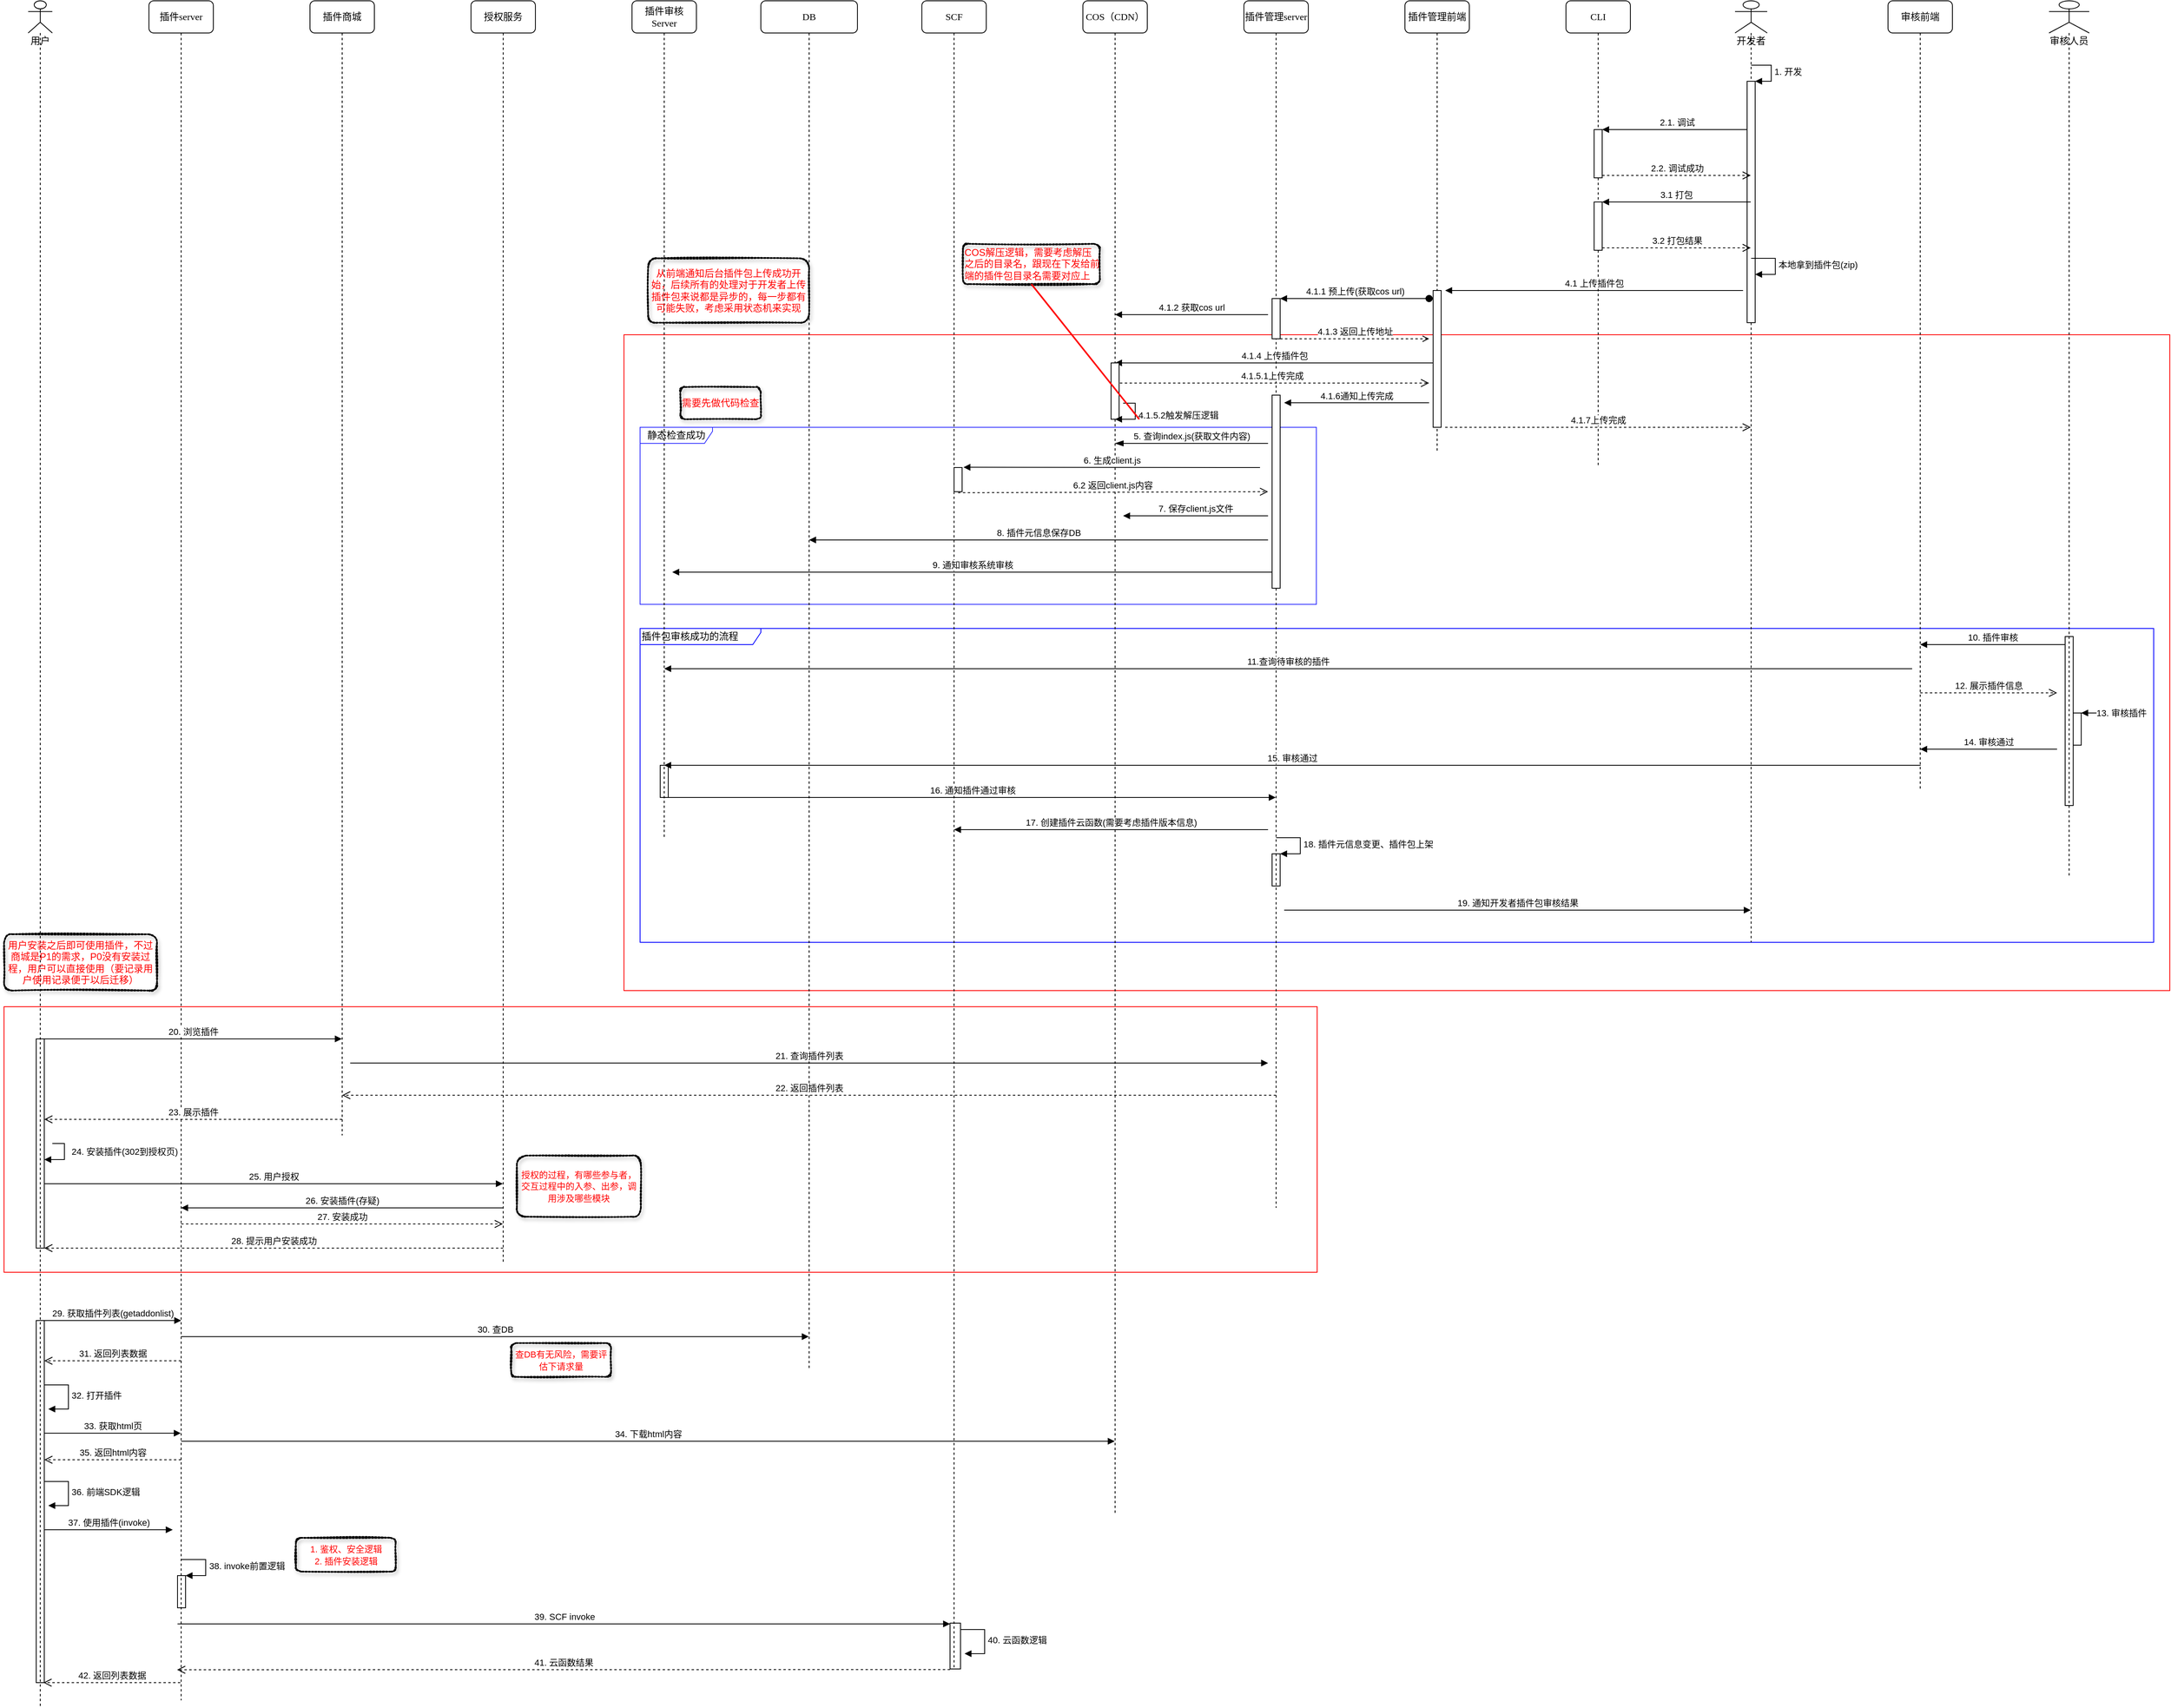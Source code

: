 <mxfile version="14.8.3" type="github" pages="2">
  <diagram name="Page-1" id="13e1069c-82ec-6db2-03f1-153e76fe0fe0">
    <mxGraphModel dx="2929" dy="1129" grid="1" gridSize="10" guides="0" tooltips="1" connect="1" arrows="1" fold="1" page="0" pageScale="1" pageWidth="1100" pageHeight="850" background="none" math="0" shadow="0">
      <root>
        <mxCell id="0" />
        <mxCell id="1" parent="0" />
        <mxCell id="ldka-5FNK_S4JEufgtKj-68" value="" style="rounded=0;whiteSpace=wrap;html=1;fillColor=none;align=left;strokeColor=#FF0000;" vertex="1" parent="1">
          <mxGeometry x="-500" y="1330" width="1631" height="330" as="geometry" />
        </mxCell>
        <mxCell id="ldka-5FNK_S4JEufgtKj-46" value="" style="rounded=0;whiteSpace=wrap;html=1;fillColor=none;align=left;strokeColor=#FF0000;" vertex="1" parent="1">
          <mxGeometry x="270" y="495" width="1920" height="815" as="geometry" />
        </mxCell>
        <mxCell id="ldka-5FNK_S4JEufgtKj-45" value="插件包审核成功的流程" style="shape=umlFrame;whiteSpace=wrap;html=1;fillColor=none;align=left;width=150;height=20;strokeColor=#0000FF;" vertex="1" parent="1">
          <mxGeometry x="290" y="860" width="1880" height="390" as="geometry" />
        </mxCell>
        <mxCell id="ldka-5FNK_S4JEufgtKj-20" value="静态检查成功" style="shape=umlFrame;whiteSpace=wrap;html=1;width=90;height=20;strokeColor=#3333FF;" vertex="1" parent="1">
          <mxGeometry x="290" y="610" width="840" height="220" as="geometry" />
        </mxCell>
        <mxCell id="7baba1c4bc27f4b0-2" value="插件server" style="shape=umlLifeline;perimeter=lifelinePerimeter;whiteSpace=wrap;html=1;container=1;collapsible=0;recursiveResize=0;outlineConnect=0;rounded=1;shadow=0;comic=0;labelBackgroundColor=none;strokeWidth=1;fontFamily=Verdana;fontSize=12;align=center;" parent="1" vertex="1">
          <mxGeometry x="-320" y="80" width="80" height="2112" as="geometry" />
        </mxCell>
        <mxCell id="7baba1c4bc27f4b0-3" value="SCF" style="shape=umlLifeline;perimeter=lifelinePerimeter;whiteSpace=wrap;html=1;container=1;collapsible=0;recursiveResize=0;outlineConnect=0;rounded=1;shadow=0;comic=0;labelBackgroundColor=none;strokeWidth=1;fontFamily=Verdana;fontSize=12;align=center;" parent="1" vertex="1">
          <mxGeometry x="640" y="80" width="80" height="2074" as="geometry" />
        </mxCell>
        <mxCell id="7baba1c4bc27f4b0-4" value="COS（CDN）" style="shape=umlLifeline;perimeter=lifelinePerimeter;whiteSpace=wrap;html=1;container=1;collapsible=0;recursiveResize=0;outlineConnect=0;rounded=1;shadow=0;comic=0;labelBackgroundColor=none;strokeWidth=1;fontFamily=Verdana;fontSize=12;align=center;" parent="1" vertex="1">
          <mxGeometry x="840" y="80" width="80" height="1880" as="geometry" />
        </mxCell>
        <mxCell id="7baba1c4bc27f4b0-5" value="插件审核Server" style="shape=umlLifeline;perimeter=lifelinePerimeter;whiteSpace=wrap;html=1;container=1;collapsible=0;recursiveResize=0;outlineConnect=0;rounded=1;shadow=0;comic=0;labelBackgroundColor=none;strokeWidth=1;fontFamily=Verdana;fontSize=12;align=center;" parent="1" vertex="1">
          <mxGeometry x="280" y="80" width="80" height="1040" as="geometry" />
        </mxCell>
        <mxCell id="7baba1c4bc27f4b0-6" value="插件管理server" style="shape=umlLifeline;perimeter=lifelinePerimeter;whiteSpace=wrap;html=1;container=1;collapsible=0;recursiveResize=0;outlineConnect=0;rounded=1;shadow=0;comic=0;labelBackgroundColor=none;strokeWidth=1;fontFamily=Verdana;fontSize=12;align=center;" parent="1" vertex="1">
          <mxGeometry x="1040" y="80" width="80" height="1500" as="geometry" />
        </mxCell>
        <mxCell id="ldka-5FNK_S4JEufgtKj-40" value="17. 创建插件云函数(需要考虑插件版本信息)" style="html=1;verticalAlign=bottom;endArrow=block;strokeColor=#000000;strokeWidth=1;" edge="1" parent="7baba1c4bc27f4b0-6" target="7baba1c4bc27f4b0-3">
          <mxGeometry width="80" relative="1" as="geometry">
            <mxPoint x="30" y="1030" as="sourcePoint" />
            <mxPoint x="110" y="1030" as="targetPoint" />
          </mxGeometry>
        </mxCell>
        <mxCell id="ldka-5FNK_S4JEufgtKj-42" value="" style="html=1;points=[];perimeter=orthogonalPerimeter;strokeColor=#000000;fillColor=none;align=left;" vertex="1" parent="7baba1c4bc27f4b0-6">
          <mxGeometry x="35" y="1060" width="10" height="40" as="geometry" />
        </mxCell>
        <mxCell id="ldka-5FNK_S4JEufgtKj-43" value="18. 插件元信息变更、插件包上架" style="edgeStyle=orthogonalEdgeStyle;html=1;align=left;spacingLeft=2;endArrow=block;rounded=0;entryX=1;entryY=0;strokeColor=#000000;strokeWidth=1;" edge="1" target="ldka-5FNK_S4JEufgtKj-42" parent="7baba1c4bc27f4b0-6">
          <mxGeometry relative="1" as="geometry">
            <mxPoint x="40" y="1040" as="sourcePoint" />
            <Array as="points">
              <mxPoint x="70" y="1040" />
            </Array>
          </mxGeometry>
        </mxCell>
        <mxCell id="HN2Nw33tpEwXZnYEOGIW-1" value="CLI" style="shape=umlLifeline;perimeter=lifelinePerimeter;whiteSpace=wrap;html=1;container=1;collapsible=0;recursiveResize=0;outlineConnect=0;rounded=1;shadow=0;comic=0;labelBackgroundColor=none;strokeWidth=1;fontFamily=Verdana;fontSize=12;align=center;" vertex="1" parent="1">
          <mxGeometry x="1440" y="80" width="80" height="580" as="geometry" />
        </mxCell>
        <mxCell id="HN2Nw33tpEwXZnYEOGIW-15" value="" style="html=1;points=[];perimeter=orthogonalPerimeter;" vertex="1" parent="HN2Nw33tpEwXZnYEOGIW-1">
          <mxGeometry x="35" y="160" width="10" height="60" as="geometry" />
        </mxCell>
        <mxCell id="HN2Nw33tpEwXZnYEOGIW-16" value="2.1. 调试" style="html=1;verticalAlign=bottom;endArrow=block;entryX=1;entryY=0;" edge="1" target="HN2Nw33tpEwXZnYEOGIW-15" parent="HN2Nw33tpEwXZnYEOGIW-1">
          <mxGeometry relative="1" as="geometry">
            <mxPoint x="230" y="160" as="sourcePoint" />
          </mxGeometry>
        </mxCell>
        <mxCell id="HN2Nw33tpEwXZnYEOGIW-19" value="" style="html=1;points=[];perimeter=orthogonalPerimeter;" vertex="1" parent="HN2Nw33tpEwXZnYEOGIW-1">
          <mxGeometry x="35" y="250" width="10" height="60" as="geometry" />
        </mxCell>
        <mxCell id="HN2Nw33tpEwXZnYEOGIW-4" value="用户" style="shape=umlLifeline;participant=umlActor;perimeter=lifelinePerimeter;whiteSpace=wrap;html=1;container=1;collapsible=0;recursiveResize=0;verticalAlign=top;spacingTop=36;outlineConnect=0;" vertex="1" parent="1">
          <mxGeometry x="-470" y="80" width="30" height="2120" as="geometry" />
        </mxCell>
        <mxCell id="ldka-5FNK_S4JEufgtKj-74" value="" style="html=1;points=[];perimeter=orthogonalPerimeter;strokeColor=#000000;fillColor=none;align=left;" vertex="1" parent="HN2Nw33tpEwXZnYEOGIW-4">
          <mxGeometry x="10" y="1640" width="10" height="450" as="geometry" />
        </mxCell>
        <mxCell id="HN2Nw33tpEwXZnYEOGIW-5" value="开发者" style="shape=umlLifeline;participant=umlActor;perimeter=lifelinePerimeter;whiteSpace=wrap;html=1;container=1;collapsible=0;recursiveResize=0;verticalAlign=top;spacingTop=36;outlineConnect=0;" vertex="1" parent="1">
          <mxGeometry x="1650" y="80" width="40" height="1170" as="geometry" />
        </mxCell>
        <mxCell id="HN2Nw33tpEwXZnYEOGIW-7" value="" style="html=1;points=[];perimeter=orthogonalPerimeter;" vertex="1" parent="HN2Nw33tpEwXZnYEOGIW-5">
          <mxGeometry x="15" y="100" width="10" height="300" as="geometry" />
        </mxCell>
        <mxCell id="HN2Nw33tpEwXZnYEOGIW-8" value="1. 开发" style="edgeStyle=orthogonalEdgeStyle;html=1;align=left;spacingLeft=2;endArrow=block;rounded=0;entryX=1;entryY=0;" edge="1" target="HN2Nw33tpEwXZnYEOGIW-7" parent="HN2Nw33tpEwXZnYEOGIW-5">
          <mxGeometry relative="1" as="geometry">
            <mxPoint x="20" y="80" as="sourcePoint" />
            <Array as="points">
              <mxPoint x="45" y="80" />
            </Array>
          </mxGeometry>
        </mxCell>
        <mxCell id="HN2Nw33tpEwXZnYEOGIW-17" value="2.2. 调试成功" style="html=1;verticalAlign=bottom;endArrow=open;dashed=1;endSize=8;exitX=1;exitY=0.95;" edge="1" source="HN2Nw33tpEwXZnYEOGIW-15" parent="1" target="HN2Nw33tpEwXZnYEOGIW-5">
          <mxGeometry relative="1" as="geometry">
            <mxPoint x="1545" y="297" as="targetPoint" />
          </mxGeometry>
        </mxCell>
        <mxCell id="HN2Nw33tpEwXZnYEOGIW-20" value="3.1 打包" style="html=1;verticalAlign=bottom;endArrow=block;entryX=1;entryY=0;" edge="1" target="HN2Nw33tpEwXZnYEOGIW-19" parent="1" source="HN2Nw33tpEwXZnYEOGIW-5">
          <mxGeometry relative="1" as="geometry">
            <mxPoint x="1545" y="330" as="sourcePoint" />
          </mxGeometry>
        </mxCell>
        <mxCell id="HN2Nw33tpEwXZnYEOGIW-21" value="3.2 打包结果" style="html=1;verticalAlign=bottom;endArrow=open;dashed=1;endSize=8;exitX=1;exitY=0.95;" edge="1" source="HN2Nw33tpEwXZnYEOGIW-19" parent="1" target="HN2Nw33tpEwXZnYEOGIW-5">
          <mxGeometry relative="1" as="geometry">
            <mxPoint x="1545" y="387" as="targetPoint" />
          </mxGeometry>
        </mxCell>
        <mxCell id="HN2Nw33tpEwXZnYEOGIW-28" value="插件管理前端" style="shape=umlLifeline;perimeter=lifelinePerimeter;whiteSpace=wrap;html=1;container=1;collapsible=0;recursiveResize=0;outlineConnect=0;rounded=1;shadow=0;comic=0;labelBackgroundColor=none;strokeWidth=1;fontFamily=Verdana;fontSize=12;align=center;" vertex="1" parent="1">
          <mxGeometry x="1240" y="80" width="80" height="560" as="geometry" />
        </mxCell>
        <mxCell id="HN2Nw33tpEwXZnYEOGIW-35" value="" style="html=1;points=[];perimeter=orthogonalPerimeter;" vertex="1" parent="1">
          <mxGeometry x="1275" y="440" width="10" height="170" as="geometry" />
        </mxCell>
        <mxCell id="HN2Nw33tpEwXZnYEOGIW-37" value="本地拿到插件包(zip)" style="edgeStyle=orthogonalEdgeStyle;html=1;align=left;spacingLeft=2;endArrow=block;rounded=0;entryX=1;entryY=0;" edge="1" parent="1">
          <mxGeometry relative="1" as="geometry">
            <mxPoint x="1670" y="400" as="sourcePoint" />
            <Array as="points">
              <mxPoint x="1700" y="400" />
            </Array>
            <mxPoint x="1675" y="420" as="targetPoint" />
          </mxGeometry>
        </mxCell>
        <mxCell id="HN2Nw33tpEwXZnYEOGIW-38" value="4.1 上传插件包" style="html=1;verticalAlign=bottom;endArrow=block;" edge="1" parent="1">
          <mxGeometry width="80" relative="1" as="geometry">
            <mxPoint x="1660" y="440" as="sourcePoint" />
            <mxPoint x="1290" y="440" as="targetPoint" />
          </mxGeometry>
        </mxCell>
        <mxCell id="HN2Nw33tpEwXZnYEOGIW-39" value="" style="html=1;points=[];perimeter=orthogonalPerimeter;" vertex="1" parent="1">
          <mxGeometry x="1075" y="450" width="10" height="50" as="geometry" />
        </mxCell>
        <mxCell id="HN2Nw33tpEwXZnYEOGIW-40" value="4.1.1 预上传(获取cos url)" style="html=1;verticalAlign=bottom;startArrow=oval;endArrow=block;startSize=8;" edge="1" target="HN2Nw33tpEwXZnYEOGIW-39" parent="1">
          <mxGeometry relative="1" as="geometry">
            <mxPoint x="1270" y="450" as="sourcePoint" />
            <Array as="points">
              <mxPoint x="1150" y="450" />
            </Array>
          </mxGeometry>
        </mxCell>
        <mxCell id="HN2Nw33tpEwXZnYEOGIW-41" value="4.1.2 获取cos url" style="html=1;verticalAlign=bottom;endArrow=block;" edge="1" parent="1" target="7baba1c4bc27f4b0-4">
          <mxGeometry width="80" relative="1" as="geometry">
            <mxPoint x="1070" y="470" as="sourcePoint" />
            <mxPoint x="1100" y="460" as="targetPoint" />
            <Array as="points">
              <mxPoint x="1020" y="470" />
            </Array>
          </mxGeometry>
        </mxCell>
        <mxCell id="HN2Nw33tpEwXZnYEOGIW-42" value="4.1.3 返回上传地址" style="html=1;verticalAlign=bottom;endArrow=open;dashed=1;endFill=0;" edge="1" parent="1">
          <mxGeometry width="80" relative="1" as="geometry">
            <mxPoint x="1085" y="500" as="sourcePoint" />
            <mxPoint x="1270" y="500" as="targetPoint" />
          </mxGeometry>
        </mxCell>
        <mxCell id="HN2Nw33tpEwXZnYEOGIW-43" value="4.1.4 上传插件包" style="html=1;verticalAlign=bottom;endArrow=block;" edge="1" parent="1" target="7baba1c4bc27f4b0-4">
          <mxGeometry width="80" relative="1" as="geometry">
            <mxPoint x="1275" y="530" as="sourcePoint" />
            <mxPoint x="1355" y="530" as="targetPoint" />
          </mxGeometry>
        </mxCell>
        <mxCell id="ldka-5FNK_S4JEufgtKj-3" value="4.1.5.1上传完成" style="html=1;verticalAlign=bottom;endArrow=open;dashed=1;endSize=8;strokeColor=#000000;strokeWidth=1;" edge="1" parent="1" source="7baba1c4bc27f4b0-4">
          <mxGeometry relative="1" as="geometry">
            <mxPoint x="890" y="550" as="sourcePoint" />
            <mxPoint x="1270" y="555" as="targetPoint" />
          </mxGeometry>
        </mxCell>
        <mxCell id="ldka-5FNK_S4JEufgtKj-4" value="" style="html=1;points=[];perimeter=orthogonalPerimeter;" vertex="1" parent="1">
          <mxGeometry x="1075" y="570" width="10" height="240" as="geometry" />
        </mxCell>
        <mxCell id="ldka-5FNK_S4JEufgtKj-6" value="" style="html=1;points=[];perimeter=orthogonalPerimeter;" vertex="1" parent="1">
          <mxGeometry x="875" y="530" width="10" height="70" as="geometry" />
        </mxCell>
        <mxCell id="ldka-5FNK_S4JEufgtKj-7" value="4.1.6通知上传完成" style="html=1;verticalAlign=bottom;endArrow=block;strokeColor=#000000;strokeWidth=1;" edge="1" parent="1">
          <mxGeometry width="80" relative="1" as="geometry">
            <mxPoint x="1270" y="579.5" as="sourcePoint" />
            <mxPoint x="1090" y="579.5" as="targetPoint" />
          </mxGeometry>
        </mxCell>
        <mxCell id="ldka-5FNK_S4JEufgtKj-8" value="4.1.7上传完成" style="html=1;verticalAlign=bottom;endArrow=open;dashed=1;endSize=8;strokeColor=#000000;strokeWidth=1;" edge="1" parent="1" target="HN2Nw33tpEwXZnYEOGIW-5">
          <mxGeometry relative="1" as="geometry">
            <mxPoint x="1290" y="610" as="sourcePoint" />
            <mxPoint x="1195" y="610" as="targetPoint" />
          </mxGeometry>
        </mxCell>
        <mxCell id="ldka-5FNK_S4JEufgtKj-11" value="4.1.5.2触发解压逻辑" style="edgeStyle=orthogonalEdgeStyle;html=1;align=left;spacingLeft=2;endArrow=block;rounded=0;entryX=1;entryY=0;strokeColor=#000000;strokeWidth=1;" edge="1" parent="1">
          <mxGeometry relative="1" as="geometry">
            <mxPoint x="890" y="580" as="sourcePoint" />
            <Array as="points">
              <mxPoint x="905" y="580" />
            </Array>
            <mxPoint x="880" y="600" as="targetPoint" />
          </mxGeometry>
        </mxCell>
        <mxCell id="ldka-5FNK_S4JEufgtKj-12" value="5. 查询index.js(获取文件内容)" style="html=1;verticalAlign=bottom;endArrow=blockThin;endSize=8;strokeColor=#000000;strokeWidth=1;endFill=1;" edge="1" parent="1" target="7baba1c4bc27f4b0-4">
          <mxGeometry relative="1" as="geometry">
            <mxPoint x="1070" y="630" as="sourcePoint" />
            <mxPoint x="890" y="630" as="targetPoint" />
          </mxGeometry>
        </mxCell>
        <mxCell id="ldka-5FNK_S4JEufgtKj-13" value="6. 生成client.js" style="html=1;verticalAlign=bottom;endArrow=block;strokeColor=#000000;strokeWidth=1;entryX=1.167;entryY=-0.011;entryDx=0;entryDy=0;entryPerimeter=0;" edge="1" parent="1" target="ldka-5FNK_S4JEufgtKj-15">
          <mxGeometry width="80" relative="1" as="geometry">
            <mxPoint x="1060" y="660" as="sourcePoint" />
            <mxPoint x="690" y="660" as="targetPoint" />
          </mxGeometry>
        </mxCell>
        <mxCell id="ldka-5FNK_S4JEufgtKj-14" value="6.2 返回client.js内容" style="html=1;verticalAlign=bottom;endArrow=open;dashed=1;endSize=8;strokeColor=#000000;strokeWidth=1;exitX=0.5;exitY=1.044;exitDx=0;exitDy=0;exitPerimeter=0;" edge="1" parent="1" source="ldka-5FNK_S4JEufgtKj-15">
          <mxGeometry relative="1" as="geometry">
            <mxPoint x="690" y="690" as="sourcePoint" />
            <mxPoint x="1070" y="690" as="targetPoint" />
          </mxGeometry>
        </mxCell>
        <mxCell id="ldka-5FNK_S4JEufgtKj-15" value="" style="html=1;points=[];perimeter=orthogonalPerimeter;" vertex="1" parent="1">
          <mxGeometry x="680" y="660" width="10" height="30" as="geometry" />
        </mxCell>
        <mxCell id="ldka-5FNK_S4JEufgtKj-16" value="7. 保存client.js文件" style="html=1;verticalAlign=bottom;endArrow=block;strokeColor=#000000;strokeWidth=1;" edge="1" parent="1">
          <mxGeometry width="80" relative="1" as="geometry">
            <mxPoint x="1070" y="720" as="sourcePoint" />
            <mxPoint x="890" y="720" as="targetPoint" />
          </mxGeometry>
        </mxCell>
        <mxCell id="ldka-5FNK_S4JEufgtKj-17" value="8. 插件元信息保存DB" style="html=1;verticalAlign=bottom;endArrow=block;strokeColor=#000000;strokeWidth=1;" edge="1" parent="1" target="ldka-5FNK_S4JEufgtKj-18">
          <mxGeometry width="80" relative="1" as="geometry">
            <mxPoint x="1070" y="750" as="sourcePoint" />
            <mxPoint x="1140" y="750" as="targetPoint" />
          </mxGeometry>
        </mxCell>
        <mxCell id="ldka-5FNK_S4JEufgtKj-18" value="DB" style="shape=umlLifeline;perimeter=lifelinePerimeter;whiteSpace=wrap;html=1;container=1;collapsible=0;recursiveResize=0;outlineConnect=0;rounded=1;shadow=0;comic=0;labelBackgroundColor=none;strokeWidth=1;fontFamily=Verdana;fontSize=12;align=center;" vertex="1" parent="1">
          <mxGeometry x="440" y="80" width="120" height="1700" as="geometry" />
        </mxCell>
        <mxCell id="ldka-5FNK_S4JEufgtKj-19" value="9. 通知审核系统审核" style="html=1;verticalAlign=bottom;endArrow=block;strokeColor=#000000;strokeWidth=1;" edge="1" parent="1">
          <mxGeometry width="80" relative="1" as="geometry">
            <mxPoint x="1075" y="790.0" as="sourcePoint" />
            <mxPoint x="330" y="790" as="targetPoint" />
          </mxGeometry>
        </mxCell>
        <mxCell id="ldka-5FNK_S4JEufgtKj-22" value="&lt;font color=&quot;#ff0000&quot;&gt;需要先做代码检查&lt;/font&gt;" style="text;html=1;fillColor=none;align=center;verticalAlign=middle;whiteSpace=wrap;rounded=1;strokeColor=#000000;strokeWidth=2;dashed=1;dashPattern=1 1;shadow=1;sketch=1;" vertex="1" parent="1">
          <mxGeometry x="340" y="560" width="100" height="40" as="geometry" />
        </mxCell>
        <mxCell id="ldka-5FNK_S4JEufgtKj-23" value="&lt;font color=&quot;#ff0000&quot;&gt;COS解压逻辑，需要考虑解压之后的目录名，跟现在下发给前端的插件包目录名需要对应上&lt;/font&gt;" style="text;html=1;align=left;verticalAlign=middle;whiteSpace=wrap;rounded=1;strokeColor=#000000;dashed=1;dashPattern=1 1;strokeWidth=2;shadow=1;sketch=1;" vertex="1" parent="1">
          <mxGeometry x="691" y="382" width="170" height="50" as="geometry" />
        </mxCell>
        <mxCell id="ldka-5FNK_S4JEufgtKj-24" value="" style="endArrow=none;html=1;strokeWidth=2;exitX=0.5;exitY=1;exitDx=0;exitDy=0;strokeColor=#FF0000;" edge="1" parent="1" source="ldka-5FNK_S4JEufgtKj-23">
          <mxGeometry width="50" height="50" relative="1" as="geometry">
            <mxPoint x="840" y="640" as="sourcePoint" />
            <mxPoint x="910" y="600" as="targetPoint" />
          </mxGeometry>
        </mxCell>
        <mxCell id="ldka-5FNK_S4JEufgtKj-25" value="审核人员" style="shape=umlLifeline;participant=umlActor;perimeter=lifelinePerimeter;whiteSpace=wrap;html=1;container=1;collapsible=0;recursiveResize=0;verticalAlign=top;spacingTop=36;outlineConnect=0;" vertex="1" parent="1">
          <mxGeometry x="2040" y="80" width="50" height="1090" as="geometry" />
        </mxCell>
        <mxCell id="ldka-5FNK_S4JEufgtKj-28" value="审核前端" style="shape=umlLifeline;perimeter=lifelinePerimeter;whiteSpace=wrap;html=1;container=1;collapsible=0;recursiveResize=0;outlineConnect=0;rounded=1;shadow=0;comic=0;labelBackgroundColor=none;strokeWidth=1;fontFamily=Verdana;fontSize=12;align=center;" vertex="1" parent="1">
          <mxGeometry x="1840" y="80" width="80" height="980" as="geometry" />
        </mxCell>
        <mxCell id="ldka-5FNK_S4JEufgtKj-29" value="" style="html=1;points=[];perimeter=orthogonalPerimeter;strokeColor=#000000;fillColor=none;align=left;" vertex="1" parent="1">
          <mxGeometry x="2060" y="870" width="10" height="210" as="geometry" />
        </mxCell>
        <mxCell id="ldka-5FNK_S4JEufgtKj-30" value="10. 插件审核" style="html=1;verticalAlign=bottom;endArrow=block;strokeColor=#000000;strokeWidth=1;" edge="1" parent="1" target="ldka-5FNK_S4JEufgtKj-28">
          <mxGeometry width="80" relative="1" as="geometry">
            <mxPoint x="2060" y="880" as="sourcePoint" />
            <mxPoint x="2140" y="880" as="targetPoint" />
          </mxGeometry>
        </mxCell>
        <mxCell id="ldka-5FNK_S4JEufgtKj-31" value="11.查询待审核的插件" style="html=1;verticalAlign=bottom;endArrow=block;strokeColor=#000000;strokeWidth=1;" edge="1" parent="1" target="7baba1c4bc27f4b0-5">
          <mxGeometry width="80" relative="1" as="geometry">
            <mxPoint x="1870" y="910" as="sourcePoint" />
            <mxPoint x="1950" y="910" as="targetPoint" />
          </mxGeometry>
        </mxCell>
        <mxCell id="ldka-5FNK_S4JEufgtKj-32" value="12. 展示插件信息" style="html=1;verticalAlign=bottom;endArrow=open;dashed=1;endSize=8;strokeColor=#000000;strokeWidth=1;" edge="1" parent="1">
          <mxGeometry relative="1" as="geometry">
            <mxPoint x="1880" y="940" as="sourcePoint" />
            <mxPoint x="2050" y="940" as="targetPoint" />
          </mxGeometry>
        </mxCell>
        <mxCell id="ldka-5FNK_S4JEufgtKj-34" value="13. 审核插件" style="edgeStyle=orthogonalEdgeStyle;html=1;align=left;spacingLeft=2;endArrow=block;rounded=0;entryX=1;entryY=0;strokeColor=#000000;strokeWidth=1;" edge="1" target="ldka-5FNK_S4JEufgtKj-41" parent="1">
          <mxGeometry relative="1" as="geometry">
            <mxPoint x="2070" y="965" as="sourcePoint" />
            <Array as="points">
              <mxPoint x="2100" y="965" />
            </Array>
            <mxPoint x="2075" y="985" as="targetPoint" />
          </mxGeometry>
        </mxCell>
        <mxCell id="ldka-5FNK_S4JEufgtKj-35" value="14. 审核通过" style="html=1;verticalAlign=bottom;endArrow=block;strokeColor=#000000;strokeWidth=1;" edge="1" parent="1" target="ldka-5FNK_S4JEufgtKj-28">
          <mxGeometry width="80" relative="1" as="geometry">
            <mxPoint x="2050" y="1010" as="sourcePoint" />
            <mxPoint x="2130" y="1010" as="targetPoint" />
          </mxGeometry>
        </mxCell>
        <mxCell id="ldka-5FNK_S4JEufgtKj-37" value="15. 审核通过" style="html=1;verticalAlign=bottom;endArrow=block;strokeColor=#000000;strokeWidth=1;" edge="1" parent="1" target="7baba1c4bc27f4b0-5">
          <mxGeometry width="80" relative="1" as="geometry">
            <mxPoint x="1880.5" y="1030" as="sourcePoint" />
            <mxPoint x="1710" y="1030" as="targetPoint" />
          </mxGeometry>
        </mxCell>
        <mxCell id="ldka-5FNK_S4JEufgtKj-38" value="" style="html=1;points=[];perimeter=orthogonalPerimeter;strokeColor=#000000;fillColor=none;align=left;" vertex="1" parent="1">
          <mxGeometry x="315" y="1030" width="10" height="40" as="geometry" />
        </mxCell>
        <mxCell id="ldka-5FNK_S4JEufgtKj-39" value="16. 通知插件通过审核" style="html=1;verticalAlign=bottom;endArrow=block;strokeColor=#000000;strokeWidth=1;" edge="1" parent="1" target="7baba1c4bc27f4b0-6">
          <mxGeometry width="80" relative="1" as="geometry">
            <mxPoint x="325" y="1070" as="sourcePoint" />
            <mxPoint x="405" y="1070" as="targetPoint" />
          </mxGeometry>
        </mxCell>
        <mxCell id="ldka-5FNK_S4JEufgtKj-41" value="" style="html=1;points=[];perimeter=orthogonalPerimeter;strokeColor=#000000;fillColor=none;align=left;" vertex="1" parent="1">
          <mxGeometry x="2070" y="965" width="10" height="40" as="geometry" />
        </mxCell>
        <mxCell id="ldka-5FNK_S4JEufgtKj-44" value="19. 通知开发者插件包审核结果" style="html=1;verticalAlign=bottom;endArrow=block;strokeColor=#000000;strokeWidth=1;" edge="1" parent="1" target="HN2Nw33tpEwXZnYEOGIW-5">
          <mxGeometry width="80" relative="1" as="geometry">
            <mxPoint x="1090" y="1210" as="sourcePoint" />
            <mxPoint x="1155" y="1210" as="targetPoint" />
          </mxGeometry>
        </mxCell>
        <mxCell id="ldka-5FNK_S4JEufgtKj-47" value="&lt;font color=&quot;#ff0000&quot;&gt;从前端通知后台插件包上传成功开始，后续所有的处理对于开发者上传插件包来说都是异步的，每一步都有可能失败，考虑采用&lt;/font&gt;&lt;span style=&quot;color: rgb(255 , 0 , 0)&quot;&gt;状态机来实现&lt;/span&gt;" style="text;html=1;fillColor=none;align=center;verticalAlign=middle;whiteSpace=wrap;rounded=1;strokeColor=#000000;dashed=1;dashPattern=1 1;strokeWidth=2;perimeterSpacing=0;glass=0;shadow=1;sketch=1;" vertex="1" parent="1">
          <mxGeometry x="300" y="400" width="200" height="80" as="geometry" />
        </mxCell>
        <mxCell id="ldka-5FNK_S4JEufgtKj-48" value="插件商城" style="shape=umlLifeline;perimeter=lifelinePerimeter;whiteSpace=wrap;html=1;container=1;collapsible=0;recursiveResize=0;outlineConnect=0;rounded=1;shadow=0;comic=0;labelBackgroundColor=none;strokeWidth=1;fontFamily=Verdana;fontSize=12;align=center;" vertex="1" parent="1">
          <mxGeometry x="-120" y="80" width="80" height="1410" as="geometry" />
        </mxCell>
        <mxCell id="ldka-5FNK_S4JEufgtKj-49" value="20. 浏览插件" style="html=1;verticalAlign=bottom;endArrow=block;strokeColor=#000000;strokeWidth=1;" edge="1" parent="1" target="ldka-5FNK_S4JEufgtKj-48">
          <mxGeometry width="80" relative="1" as="geometry">
            <mxPoint x="-450" y="1370" as="sourcePoint" />
            <mxPoint x="-90" y="1370" as="targetPoint" />
          </mxGeometry>
        </mxCell>
        <mxCell id="ldka-5FNK_S4JEufgtKj-54" value="21. 查询插件列表" style="html=1;verticalAlign=bottom;endArrow=block;strokeColor=#000000;strokeWidth=1;" edge="1" parent="1">
          <mxGeometry width="80" relative="1" as="geometry">
            <mxPoint x="-70" y="1400" as="sourcePoint" />
            <mxPoint x="1070" y="1400" as="targetPoint" />
          </mxGeometry>
        </mxCell>
        <mxCell id="ldka-5FNK_S4JEufgtKj-56" value="22. 返回插件列表" style="html=1;verticalAlign=bottom;endArrow=open;dashed=1;endSize=8;strokeColor=#000000;strokeWidth=1;" edge="1" parent="1" target="ldka-5FNK_S4JEufgtKj-48">
          <mxGeometry relative="1" as="geometry">
            <mxPoint x="1080" y="1440" as="sourcePoint" />
            <mxPoint x="1000" y="1440" as="targetPoint" />
          </mxGeometry>
        </mxCell>
        <mxCell id="ldka-5FNK_S4JEufgtKj-57" value="23. 展示插件" style="html=1;verticalAlign=bottom;endArrow=open;dashed=1;endSize=8;strokeColor=#000000;strokeWidth=1;" edge="1" parent="1">
          <mxGeometry relative="1" as="geometry">
            <mxPoint x="-80" y="1470" as="sourcePoint" />
            <mxPoint x="-450" y="1470" as="targetPoint" />
          </mxGeometry>
        </mxCell>
        <mxCell id="ldka-5FNK_S4JEufgtKj-58" value="" style="html=1;points=[];perimeter=orthogonalPerimeter;fillColor=none;align=left;" vertex="1" parent="1">
          <mxGeometry x="-460" y="1370" width="10" height="260" as="geometry" />
        </mxCell>
        <mxCell id="ldka-5FNK_S4JEufgtKj-59" value="24. 安装插件(302到授权页)" style="edgeStyle=orthogonalEdgeStyle;html=1;align=left;spacingLeft=2;endArrow=block;rounded=0;strokeColor=#000000;strokeWidth=1;" edge="1" parent="1">
          <mxGeometry x="-0.167" y="5" relative="1" as="geometry">
            <mxPoint x="-440" y="1500" as="sourcePoint" />
            <Array as="points">
              <mxPoint x="-425" y="1500" />
              <mxPoint x="-425" y="1520" />
            </Array>
            <mxPoint x="-450" y="1520" as="targetPoint" />
            <mxPoint as="offset" />
          </mxGeometry>
        </mxCell>
        <mxCell id="ldka-5FNK_S4JEufgtKj-60" value="授权服务" style="shape=umlLifeline;perimeter=lifelinePerimeter;whiteSpace=wrap;html=1;container=1;collapsible=0;recursiveResize=0;outlineConnect=0;rounded=1;shadow=0;comic=0;labelBackgroundColor=none;strokeWidth=1;fontFamily=Verdana;fontSize=12;align=center;" vertex="1" parent="1">
          <mxGeometry x="80" y="80" width="80" height="1570" as="geometry" />
        </mxCell>
        <mxCell id="ldka-5FNK_S4JEufgtKj-62" value="25. 用户授权" style="html=1;verticalAlign=bottom;endArrow=block;strokeColor=#000000;strokeWidth=1;" edge="1" parent="1" target="ldka-5FNK_S4JEufgtKj-60">
          <mxGeometry width="80" relative="1" as="geometry">
            <mxPoint x="-450" y="1550" as="sourcePoint" />
            <mxPoint x="-370" y="1550" as="targetPoint" />
          </mxGeometry>
        </mxCell>
        <mxCell id="ldka-5FNK_S4JEufgtKj-63" value="26. 安装插件(存疑)" style="html=1;verticalAlign=bottom;endArrow=block;strokeColor=#000000;strokeWidth=1;" edge="1" parent="1" target="7baba1c4bc27f4b0-2">
          <mxGeometry width="80" relative="1" as="geometry">
            <mxPoint x="120" y="1580" as="sourcePoint" />
            <mxPoint x="-270" y="1580" as="targetPoint" />
          </mxGeometry>
        </mxCell>
        <mxCell id="ldka-5FNK_S4JEufgtKj-64" value="27. 安装成功" style="html=1;verticalAlign=bottom;endArrow=open;dashed=1;endSize=8;strokeColor=#000000;strokeWidth=1;" edge="1" parent="1" target="ldka-5FNK_S4JEufgtKj-60">
          <mxGeometry relative="1" as="geometry">
            <mxPoint x="-280" y="1600" as="sourcePoint" />
            <mxPoint x="-350" y="1600" as="targetPoint" />
          </mxGeometry>
        </mxCell>
        <mxCell id="ldka-5FNK_S4JEufgtKj-65" value="28. 提示用户安装成功" style="html=1;verticalAlign=bottom;endArrow=open;dashed=1;endSize=8;strokeColor=#000000;strokeWidth=1;" edge="1" parent="1">
          <mxGeometry relative="1" as="geometry">
            <mxPoint x="120" y="1630" as="sourcePoint" />
            <mxPoint x="-450" y="1630" as="targetPoint" />
          </mxGeometry>
        </mxCell>
        <mxCell id="ldka-5FNK_S4JEufgtKj-69" value="&lt;font color=&quot;#ff0000&quot;&gt;用户安装之后即可使用插件，不过商城是P1的需求，P0没有安装过程，用户可以直接使用（要记录用户使用记录便于以后迁移）&lt;/font&gt;" style="text;html=1;fillColor=none;align=center;verticalAlign=middle;whiteSpace=wrap;rounded=1;strokeColor=#000000;dashed=1;dashPattern=1 1;strokeWidth=2;shadow=1;sketch=1;" vertex="1" parent="1">
          <mxGeometry x="-500" y="1240" width="190" height="70" as="geometry" />
        </mxCell>
        <mxCell id="ldka-5FNK_S4JEufgtKj-70" value="29. 获取插件列表(getaddonlist)" style="html=1;verticalAlign=bottom;endArrow=block;strokeColor=#000000;strokeWidth=1;" edge="1" parent="1">
          <mxGeometry width="80" relative="1" as="geometry">
            <mxPoint x="-450" y="1720" as="sourcePoint" />
            <mxPoint x="-280" y="1720" as="targetPoint" />
          </mxGeometry>
        </mxCell>
        <mxCell id="ldka-5FNK_S4JEufgtKj-72" value="30. 查DB" style="html=1;verticalAlign=bottom;endArrow=block;strokeColor=#000000;strokeWidth=1;" edge="1" parent="1" target="ldka-5FNK_S4JEufgtKj-18">
          <mxGeometry width="80" relative="1" as="geometry">
            <mxPoint x="-280" y="1740" as="sourcePoint" />
            <mxPoint x="-200" y="1740" as="targetPoint" />
          </mxGeometry>
        </mxCell>
        <mxCell id="ldka-5FNK_S4JEufgtKj-73" value="31. 返回列表数据" style="html=1;verticalAlign=bottom;endArrow=open;dashed=1;endSize=8;strokeColor=#000000;strokeWidth=1;" edge="1" parent="1">
          <mxGeometry relative="1" as="geometry">
            <mxPoint x="-280" y="1770" as="sourcePoint" />
            <mxPoint x="-450" y="1770" as="targetPoint" />
          </mxGeometry>
        </mxCell>
        <mxCell id="ldka-5FNK_S4JEufgtKj-75" value="37. 使用插件(invoke)" style="html=1;verticalAlign=bottom;endArrow=block;strokeColor=#000000;strokeWidth=1;" edge="1" parent="1">
          <mxGeometry width="80" relative="1" as="geometry">
            <mxPoint x="-450" y="1980" as="sourcePoint" />
            <mxPoint x="-290.5" y="1980" as="targetPoint" />
            <Array as="points">
              <mxPoint x="-425" y="1980" />
              <mxPoint x="-393" y="1980" />
            </Array>
          </mxGeometry>
        </mxCell>
        <mxCell id="ldka-5FNK_S4JEufgtKj-76" value="" style="html=1;points=[];perimeter=orthogonalPerimeter;strokeColor=#000000;fillColor=none;align=left;" vertex="1" parent="1">
          <mxGeometry x="-284.5" y="2037" width="10" height="40" as="geometry" />
        </mxCell>
        <mxCell id="ldka-5FNK_S4JEufgtKj-77" value="38. invoke前置逻辑" style="edgeStyle=orthogonalEdgeStyle;html=1;align=left;spacingLeft=2;endArrow=block;rounded=0;entryX=1;entryY=0;strokeColor=#000000;strokeWidth=1;" edge="1" target="ldka-5FNK_S4JEufgtKj-76" parent="1">
          <mxGeometry relative="1" as="geometry">
            <mxPoint x="-279.5" y="2017" as="sourcePoint" />
            <Array as="points">
              <mxPoint x="-249.5" y="2017" />
            </Array>
          </mxGeometry>
        </mxCell>
        <mxCell id="ldka-5FNK_S4JEufgtKj-78" value="39. SCF invoke" style="html=1;verticalAlign=bottom;endArrow=block;strokeColor=#000000;strokeWidth=1;" edge="1" parent="1">
          <mxGeometry width="80" relative="1" as="geometry">
            <mxPoint x="-284.5" y="2097" as="sourcePoint" />
            <mxPoint x="675" y="2097" as="targetPoint" />
          </mxGeometry>
        </mxCell>
        <mxCell id="ldka-5FNK_S4JEufgtKj-79" value="41. 云函数结果" style="html=1;verticalAlign=bottom;endArrow=open;dashed=1;endSize=8;strokeColor=#000000;strokeWidth=1;exitX=0;exitY=1.013;exitDx=0;exitDy=0;exitPerimeter=0;" edge="1" parent="1" source="ldka-5FNK_S4JEufgtKj-83">
          <mxGeometry relative="1" as="geometry">
            <mxPoint x="665.5" y="2177" as="sourcePoint" />
            <mxPoint x="-285" y="2154" as="targetPoint" />
          </mxGeometry>
        </mxCell>
        <mxCell id="ldka-5FNK_S4JEufgtKj-81" value="40. 云函数逻辑" style="edgeStyle=orthogonalEdgeStyle;html=1;align=left;spacingLeft=2;endArrow=block;rounded=0;entryX=1;entryY=0;strokeColor=#000000;strokeWidth=1;" edge="1" parent="1">
          <mxGeometry relative="1" as="geometry">
            <mxPoint x="688" y="2104" as="sourcePoint" />
            <Array as="points">
              <mxPoint x="718" y="2104" />
              <mxPoint x="718" y="2134" />
            </Array>
            <mxPoint x="693" y="2134" as="targetPoint" />
          </mxGeometry>
        </mxCell>
        <mxCell id="ldka-5FNK_S4JEufgtKj-83" value="" style="html=1;points=[];perimeter=orthogonalPerimeter;strokeColor=#000000;fillColor=none;align=left;" vertex="1" parent="1">
          <mxGeometry x="675" y="2096" width="13" height="57" as="geometry" />
        </mxCell>
        <mxCell id="ldka-5FNK_S4JEufgtKj-84" value="42. 返回列表数据" style="html=1;verticalAlign=bottom;endArrow=open;dashed=1;endSize=8;strokeColor=#000000;strokeWidth=1;" edge="1" parent="1">
          <mxGeometry relative="1" as="geometry">
            <mxPoint x="-281" y="2170" as="sourcePoint" />
            <mxPoint x="-451" y="2170" as="targetPoint" />
          </mxGeometry>
        </mxCell>
        <mxCell id="ldka-5FNK_S4JEufgtKj-87" value="&lt;span style=&quot;font-size: 11px ; text-align: left&quot;&gt;&lt;font color=&quot;#ff0000&quot;&gt;1. 鉴权、安全逻辑&lt;br&gt;2. 插件安装逻辑&lt;/font&gt;&lt;br&gt;&lt;/span&gt;" style="text;html=1;fillColor=none;align=center;verticalAlign=middle;whiteSpace=wrap;rounded=1;strokeColor=#000000;dashed=1;dashPattern=1 1;strokeWidth=2;shadow=1;sketch=1;" vertex="1" parent="1">
          <mxGeometry x="-137.5" y="1990" width="124" height="42" as="geometry" />
        </mxCell>
        <mxCell id="ldka-5FNK_S4JEufgtKj-88" value="&lt;span style=&quot;font-size: 11px ; text-align: left&quot;&gt;&lt;font color=&quot;#ff0000&quot;&gt;查DB有无风险，需要评估下请求量&lt;/font&gt;&lt;br&gt;&lt;/span&gt;" style="text;html=1;fillColor=none;align=center;verticalAlign=middle;whiteSpace=wrap;rounded=1;strokeColor=#000000;dashed=1;dashPattern=1 1;strokeWidth=2;shadow=1;sketch=1;" vertex="1" parent="1">
          <mxGeometry x="130" y="1748" width="124" height="42" as="geometry" />
        </mxCell>
        <mxCell id="ldka-5FNK_S4JEufgtKj-89" value="&lt;span style=&quot;font-size: 11px ; text-align: left&quot;&gt;&lt;font color=&quot;#ff0000&quot;&gt;授权的过程，有哪些参与者，交互过程中的入参、出参，调用涉及哪些模块&lt;/font&gt;&lt;br&gt;&lt;/span&gt;" style="text;html=1;fillColor=none;align=center;verticalAlign=middle;whiteSpace=wrap;rounded=1;strokeColor=#000000;dashed=1;dashPattern=1 1;strokeWidth=2;shadow=1;sketch=1;" vertex="1" parent="1">
          <mxGeometry x="137" y="1515" width="154" height="76" as="geometry" />
        </mxCell>
        <mxCell id="ldka-5FNK_S4JEufgtKj-91" value="32. 打开插件" style="edgeStyle=orthogonalEdgeStyle;html=1;align=left;spacingLeft=2;endArrow=block;rounded=0;entryX=1;entryY=0;strokeColor=#000000;strokeWidth=1;" edge="1" parent="1">
          <mxGeometry relative="1" as="geometry">
            <mxPoint x="-450" y="1800" as="sourcePoint" />
            <Array as="points">
              <mxPoint x="-420" y="1800" />
              <mxPoint x="-420" y="1830" />
            </Array>
            <mxPoint x="-445" y="1830" as="targetPoint" />
          </mxGeometry>
        </mxCell>
        <mxCell id="ldka-5FNK_S4JEufgtKj-92" value="33. 获取html页" style="html=1;verticalAlign=bottom;endArrow=block;strokeColor=#000000;strokeWidth=1;" edge="1" parent="1" target="7baba1c4bc27f4b0-2">
          <mxGeometry width="80" relative="1" as="geometry">
            <mxPoint x="-450" y="1860" as="sourcePoint" />
            <mxPoint x="-290.5" y="1860" as="targetPoint" />
            <Array as="points">
              <mxPoint x="-425" y="1860" />
              <mxPoint x="-393" y="1860" />
            </Array>
          </mxGeometry>
        </mxCell>
        <mxCell id="ldka-5FNK_S4JEufgtKj-93" value="34. 下载html内容" style="html=1;verticalAlign=bottom;endArrow=block;strokeWidth=1;" edge="1" parent="1" target="7baba1c4bc27f4b0-4">
          <mxGeometry width="80" relative="1" as="geometry">
            <mxPoint x="-280" y="1870" as="sourcePoint" />
            <mxPoint x="-200" y="1870" as="targetPoint" />
          </mxGeometry>
        </mxCell>
        <mxCell id="ldka-5FNK_S4JEufgtKj-94" value="35. 返回html内容" style="html=1;verticalAlign=bottom;endArrow=open;dashed=1;endSize=8;strokeColor=#000000;strokeWidth=1;" edge="1" parent="1">
          <mxGeometry relative="1" as="geometry">
            <mxPoint x="-280" y="1893" as="sourcePoint" />
            <mxPoint x="-450" y="1893" as="targetPoint" />
          </mxGeometry>
        </mxCell>
        <mxCell id="ldka-5FNK_S4JEufgtKj-95" value="36. 前端SDK逻辑" style="edgeStyle=orthogonalEdgeStyle;html=1;align=left;spacingLeft=2;endArrow=block;rounded=0;entryX=1;entryY=0;strokeColor=#000000;strokeWidth=1;" edge="1" parent="1">
          <mxGeometry relative="1" as="geometry">
            <mxPoint x="-450" y="1920" as="sourcePoint" />
            <Array as="points">
              <mxPoint x="-420" y="1920" />
              <mxPoint x="-420" y="1950" />
            </Array>
            <mxPoint x="-445" y="1950" as="targetPoint" />
          </mxGeometry>
        </mxCell>
      </root>
    </mxGraphModel>
  </diagram>
  <diagram id="MReGTqcURHO1EXwGwA-r" name="Page-2">
    <mxGraphModel dx="1186" dy="661" grid="0" gridSize="10" guides="1" tooltips="1" connect="1" arrows="1" fold="0" page="0" pageScale="1" pageWidth="827" pageHeight="1169" math="0" shadow="0">
      <root>
        <mxCell id="xL4jIzd0NPuV34EByVlt-0" />
        <mxCell id="xL4jIzd0NPuV34EByVlt-1" parent="xL4jIzd0NPuV34EByVlt-0" />
        <mxCell id="xL4jIzd0NPuV34EByVlt-17" value="TSW" style="rounded=0;whiteSpace=wrap;html=1;" vertex="1" parent="xL4jIzd0NPuV34EByVlt-1">
          <mxGeometry x="150" y="240" width="570" height="30" as="geometry" />
        </mxCell>
        <mxCell id="xL4jIzd0NPuV34EByVlt-15" value="" style="rounded=1;whiteSpace=wrap;html=1;dashed=1;" vertex="1" parent="xL4jIzd0NPuV34EByVlt-1">
          <mxGeometry x="760" y="155" width="210" height="65" as="geometry" />
        </mxCell>
        <mxCell id="xL4jIzd0NPuV34EByVlt-7" value="" style="rounded=1;whiteSpace=wrap;html=1;dashed=1;" vertex="1" parent="xL4jIzd0NPuV34EByVlt-1">
          <mxGeometry x="150" y="155" width="570" height="65" as="geometry" />
        </mxCell>
        <mxCell id="xL4jIzd0NPuV34EByVlt-2" value="QQ" style="rounded=0;whiteSpace=wrap;html=1;" vertex="1" parent="xL4jIzd0NPuV34EByVlt-1">
          <mxGeometry x="160" y="170" width="80" height="30" as="geometry" />
        </mxCell>
        <mxCell id="xL4jIzd0NPuV34EByVlt-3" value="微信" style="rounded=0;whiteSpace=wrap;html=1;" vertex="1" parent="xL4jIzd0NPuV34EByVlt-1">
          <mxGeometry x="250" y="170" width="80" height="30" as="geometry" />
        </mxCell>
        <mxCell id="xL4jIzd0NPuV34EByVlt-4" value="Iddas" style="rounded=0;whiteSpace=wrap;html=1;" vertex="1" parent="xL4jIzd0NPuV34EByVlt-1">
          <mxGeometry x="400" y="172.5" width="80" height="30" as="geometry" />
        </mxCell>
        <mxCell id="xL4jIzd0NPuV34EByVlt-5" value="企业微信" style="rounded=0;whiteSpace=wrap;html=1;" vertex="1" parent="xL4jIzd0NPuV34EByVlt-1">
          <mxGeometry x="590" y="170" width="80" height="30" as="geometry" />
        </mxCell>
        <mxCell id="xL4jIzd0NPuV34EByVlt-6" value="企业微信结合板" style="rounded=0;whiteSpace=wrap;html=1;" vertex="1" parent="xL4jIzd0NPuV34EByVlt-1">
          <mxGeometry x="810" y="170" width="90" height="30" as="geometry" />
        </mxCell>
        <mxCell id="xL4jIzd0NPuV34EByVlt-8" value="" style="endArrow=none;dashed=1;html=1;" edge="1" parent="xL4jIzd0NPuV34EByVlt-1">
          <mxGeometry width="50" height="50" relative="1" as="geometry">
            <mxPoint x="350" y="850" as="sourcePoint" />
            <mxPoint x="350" y="140" as="targetPoint" />
          </mxGeometry>
        </mxCell>
        <mxCell id="xL4jIzd0NPuV34EByVlt-9" value="" style="endArrow=none;html=1;strokeWidth=5;strokeColor=#FF0080;" edge="1" parent="xL4jIzd0NPuV34EByVlt-1">
          <mxGeometry width="50" height="50" relative="1" as="geometry">
            <mxPoint x="540" y="850" as="sourcePoint" />
            <mxPoint x="540" y="140" as="targetPoint" />
          </mxGeometry>
        </mxCell>
        <mxCell id="xL4jIzd0NPuV34EByVlt-10" value="" style="endArrow=classic;html=1;" edge="1" parent="xL4jIzd0NPuV34EByVlt-1">
          <mxGeometry width="50" height="50" relative="1" as="geometry">
            <mxPoint x="410" y="80" as="sourcePoint" />
            <mxPoint x="410" y="120" as="targetPoint" />
          </mxGeometry>
        </mxCell>
        <mxCell id="xL4jIzd0NPuV34EByVlt-11" value="&lt;font style=&quot;font-size: 17px&quot;&gt;docs.qq.com&lt;/font&gt;" style="text;html=1;strokeColor=none;fillColor=none;align=center;verticalAlign=middle;whiteSpace=wrap;rounded=0;dashed=1;" vertex="1" parent="xL4jIzd0NPuV34EByVlt-1">
          <mxGeometry x="380" y="50" width="80" height="20" as="geometry" />
        </mxCell>
        <mxCell id="xL4jIzd0NPuV34EByVlt-12" value="&lt;span style=&quot;font-size: 17px&quot;&gt;doc.weixin.qq.com&lt;/span&gt;" style="text;html=1;strokeColor=none;fillColor=none;align=center;verticalAlign=middle;whiteSpace=wrap;rounded=0;dashed=1;" vertex="1" parent="xL4jIzd0NPuV34EByVlt-1">
          <mxGeometry x="815" y="50" width="80" height="20" as="geometry" />
        </mxCell>
        <mxCell id="xL4jIzd0NPuV34EByVlt-13" value="" style="endArrow=classic;html=1;" edge="1" parent="xL4jIzd0NPuV34EByVlt-1">
          <mxGeometry width="50" height="50" relative="1" as="geometry">
            <mxPoint x="850" y="80" as="sourcePoint" />
            <mxPoint x="850" y="130" as="targetPoint" />
          </mxGeometry>
        </mxCell>
        <mxCell id="xL4jIzd0NPuV34EByVlt-14" value="&lt;font style=&quot;font-size: 15px&quot; color=&quot;#cc0000&quot;&gt;&lt;b&gt;web/app/pc&lt;/b&gt;&lt;/font&gt;" style="text;html=1;strokeColor=none;fillColor=none;align=center;verticalAlign=middle;whiteSpace=wrap;rounded=0;dashed=1;" vertex="1" parent="xL4jIzd0NPuV34EByVlt-1">
          <mxGeometry x="190" y="130" width="40" height="20" as="geometry" />
        </mxCell>
        <mxCell id="xL4jIzd0NPuV34EByVlt-16" value="&lt;font color=&quot;#cc0000&quot;&gt;&lt;span style=&quot;font-size: 15px&quot;&gt;&lt;b&gt;企业微信Native&lt;/b&gt;&lt;/span&gt;&lt;/font&gt;" style="text;html=1;strokeColor=none;fillColor=none;align=center;verticalAlign=middle;whiteSpace=wrap;rounded=0;dashed=1;" vertex="1" parent="xL4jIzd0NPuV34EByVlt-1">
          <mxGeometry x="790" y="130" width="120" height="20" as="geometry" />
        </mxCell>
        <mxCell id="xL4jIzd0NPuV34EByVlt-19" value="BFF" style="rounded=0;whiteSpace=wrap;html=1;" vertex="1" parent="xL4jIzd0NPuV34EByVlt-1">
          <mxGeometry x="150" y="280" width="180" height="30" as="geometry" />
        </mxCell>
        <mxCell id="xL4jIzd0NPuV34EByVlt-20" value="BFF" style="rounded=0;whiteSpace=wrap;html=1;" vertex="1" parent="xL4jIzd0NPuV34EByVlt-1">
          <mxGeometry x="360" y="280" width="170" height="30" as="geometry" />
        </mxCell>
        <mxCell id="xL4jIzd0NPuV34EByVlt-21" value="BFF" style="rounded=0;whiteSpace=wrap;html=1;" vertex="1" parent="xL4jIzd0NPuV34EByVlt-1">
          <mxGeometry x="550" y="280" width="170" height="30" as="geometry" />
        </mxCell>
        <mxCell id="xL4jIzd0NPuV34EByVlt-22" value="Gateway" style="rounded=0;whiteSpace=wrap;html=1;" vertex="1" parent="xL4jIzd0NPuV34EByVlt-1">
          <mxGeometry x="150" y="350" width="180" height="30" as="geometry" />
        </mxCell>
        <mxCell id="xL4jIzd0NPuV34EByVlt-23" value="Gateway" style="rounded=0;whiteSpace=wrap;html=1;" vertex="1" parent="xL4jIzd0NPuV34EByVlt-1">
          <mxGeometry x="360" y="350" width="170" height="30" as="geometry" />
        </mxCell>
        <mxCell id="xL4jIzd0NPuV34EByVlt-24" value="Gateway" style="rounded=0;whiteSpace=wrap;html=1;" vertex="1" parent="xL4jIzd0NPuV34EByVlt-1">
          <mxGeometry x="550" y="350" width="427" height="30" as="geometry" />
        </mxCell>
        <mxCell id="xL4jIzd0NPuV34EByVlt-26" value="MicroService" style="rounded=0;whiteSpace=wrap;html=1;" vertex="1" parent="xL4jIzd0NPuV34EByVlt-1">
          <mxGeometry x="150" y="410" width="180" height="130" as="geometry" />
        </mxCell>
        <mxCell id="xL4jIzd0NPuV34EByVlt-27" value="MicroService" style="rounded=0;whiteSpace=wrap;html=1;" vertex="1" parent="xL4jIzd0NPuV34EByVlt-1">
          <mxGeometry x="360" y="410" width="170" height="130" as="geometry" />
        </mxCell>
        <mxCell id="xL4jIzd0NPuV34EByVlt-28" value="MicroService" style="rounded=0;whiteSpace=wrap;html=1;" vertex="1" parent="xL4jIzd0NPuV34EByVlt-1">
          <mxGeometry x="550" y="410" width="427" height="130" as="geometry" />
        </mxCell>
        <mxCell id="xL4jIzd0NPuV34EByVlt-30" value="腾讯云" style="ellipse;shape=cloud;whiteSpace=wrap;html=1;" vertex="1" parent="xL4jIzd0NPuV34EByVlt-1">
          <mxGeometry x="170" y="635" width="120" height="80" as="geometry" />
        </mxCell>
        <mxCell id="xL4jIzd0NPuV34EByVlt-31" value="腾讯云" style="ellipse;shape=cloud;whiteSpace=wrap;html=1;" vertex="1" parent="xL4jIzd0NPuV34EByVlt-1">
          <mxGeometry x="375" y="635" width="120" height="80" as="geometry" />
        </mxCell>
        <mxCell id="xL4jIzd0NPuV34EByVlt-32" value="微信云" style="ellipse;shape=cloud;whiteSpace=wrap;html=1;" vertex="1" parent="xL4jIzd0NPuV34EByVlt-1">
          <mxGeometry x="575" y="630" width="335" height="80" as="geometry" />
        </mxCell>
        <mxCell id="xL4jIzd0NPuV34EByVlt-35" value="" style="curved=1;endArrow=classic;html=1;fillColor=#f8cecc;strokeColor=#FF0080;" edge="1" parent="xL4jIzd0NPuV34EByVlt-1">
          <mxGeometry width="50" height="50" relative="1" as="geometry">
            <mxPoint x="600" y="150" as="sourcePoint" />
            <mxPoint x="650" y="150" as="targetPoint" />
            <Array as="points">
              <mxPoint x="620" y="280" />
              <mxPoint x="640" y="230" />
            </Array>
          </mxGeometry>
        </mxCell>
        <mxCell id="xL4jIzd0NPuV34EByVlt-36" value="" style="endArrow=classic;html=1;strokeColor=#FF0080;" edge="1" parent="xL4jIzd0NPuV34EByVlt-1">
          <mxGeometry width="50" height="50" relative="1" as="geometry">
            <mxPoint x="560" y="790" as="sourcePoint" />
            <mxPoint x="940" y="790" as="targetPoint" />
          </mxGeometry>
        </mxCell>
        <mxCell id="xL4jIzd0NPuV34EByVlt-37" value="&lt;font style=&quot;font-size: 19px&quot; color=&quot;#ff0080&quot;&gt;微文档团队&lt;/font&gt;" style="edgeLabel;html=1;align=center;verticalAlign=middle;resizable=0;points=[];" vertex="1" connectable="0" parent="xL4jIzd0NPuV34EByVlt-36">
          <mxGeometry x="-0.353" relative="1" as="geometry">
            <mxPoint x="60" as="offset" />
          </mxGeometry>
        </mxCell>
        <mxCell id="xL4jIzd0NPuV34EByVlt-39" value="" style="endArrow=classic;html=1;strokeColor=#FF0080;" edge="1" parent="xL4jIzd0NPuV34EByVlt-1">
          <mxGeometry width="50" height="50" relative="1" as="geometry">
            <mxPoint x="530" y="790" as="sourcePoint" />
            <mxPoint x="110" y="790" as="targetPoint" />
          </mxGeometry>
        </mxCell>
        <mxCell id="xL4jIzd0NPuV34EByVlt-40" value="&lt;font color=&quot;#ff0080&quot;&gt;&lt;span style=&quot;font-size: 19px&quot;&gt;腾讯文档团队&lt;/span&gt;&lt;/font&gt;" style="edgeLabel;html=1;align=center;verticalAlign=middle;resizable=0;points=[];" vertex="1" connectable="0" parent="xL4jIzd0NPuV34EByVlt-39">
          <mxGeometry x="-0.353" relative="1" as="geometry">
            <mxPoint x="-54" as="offset" />
          </mxGeometry>
        </mxCell>
      </root>
    </mxGraphModel>
  </diagram>
</mxfile>
